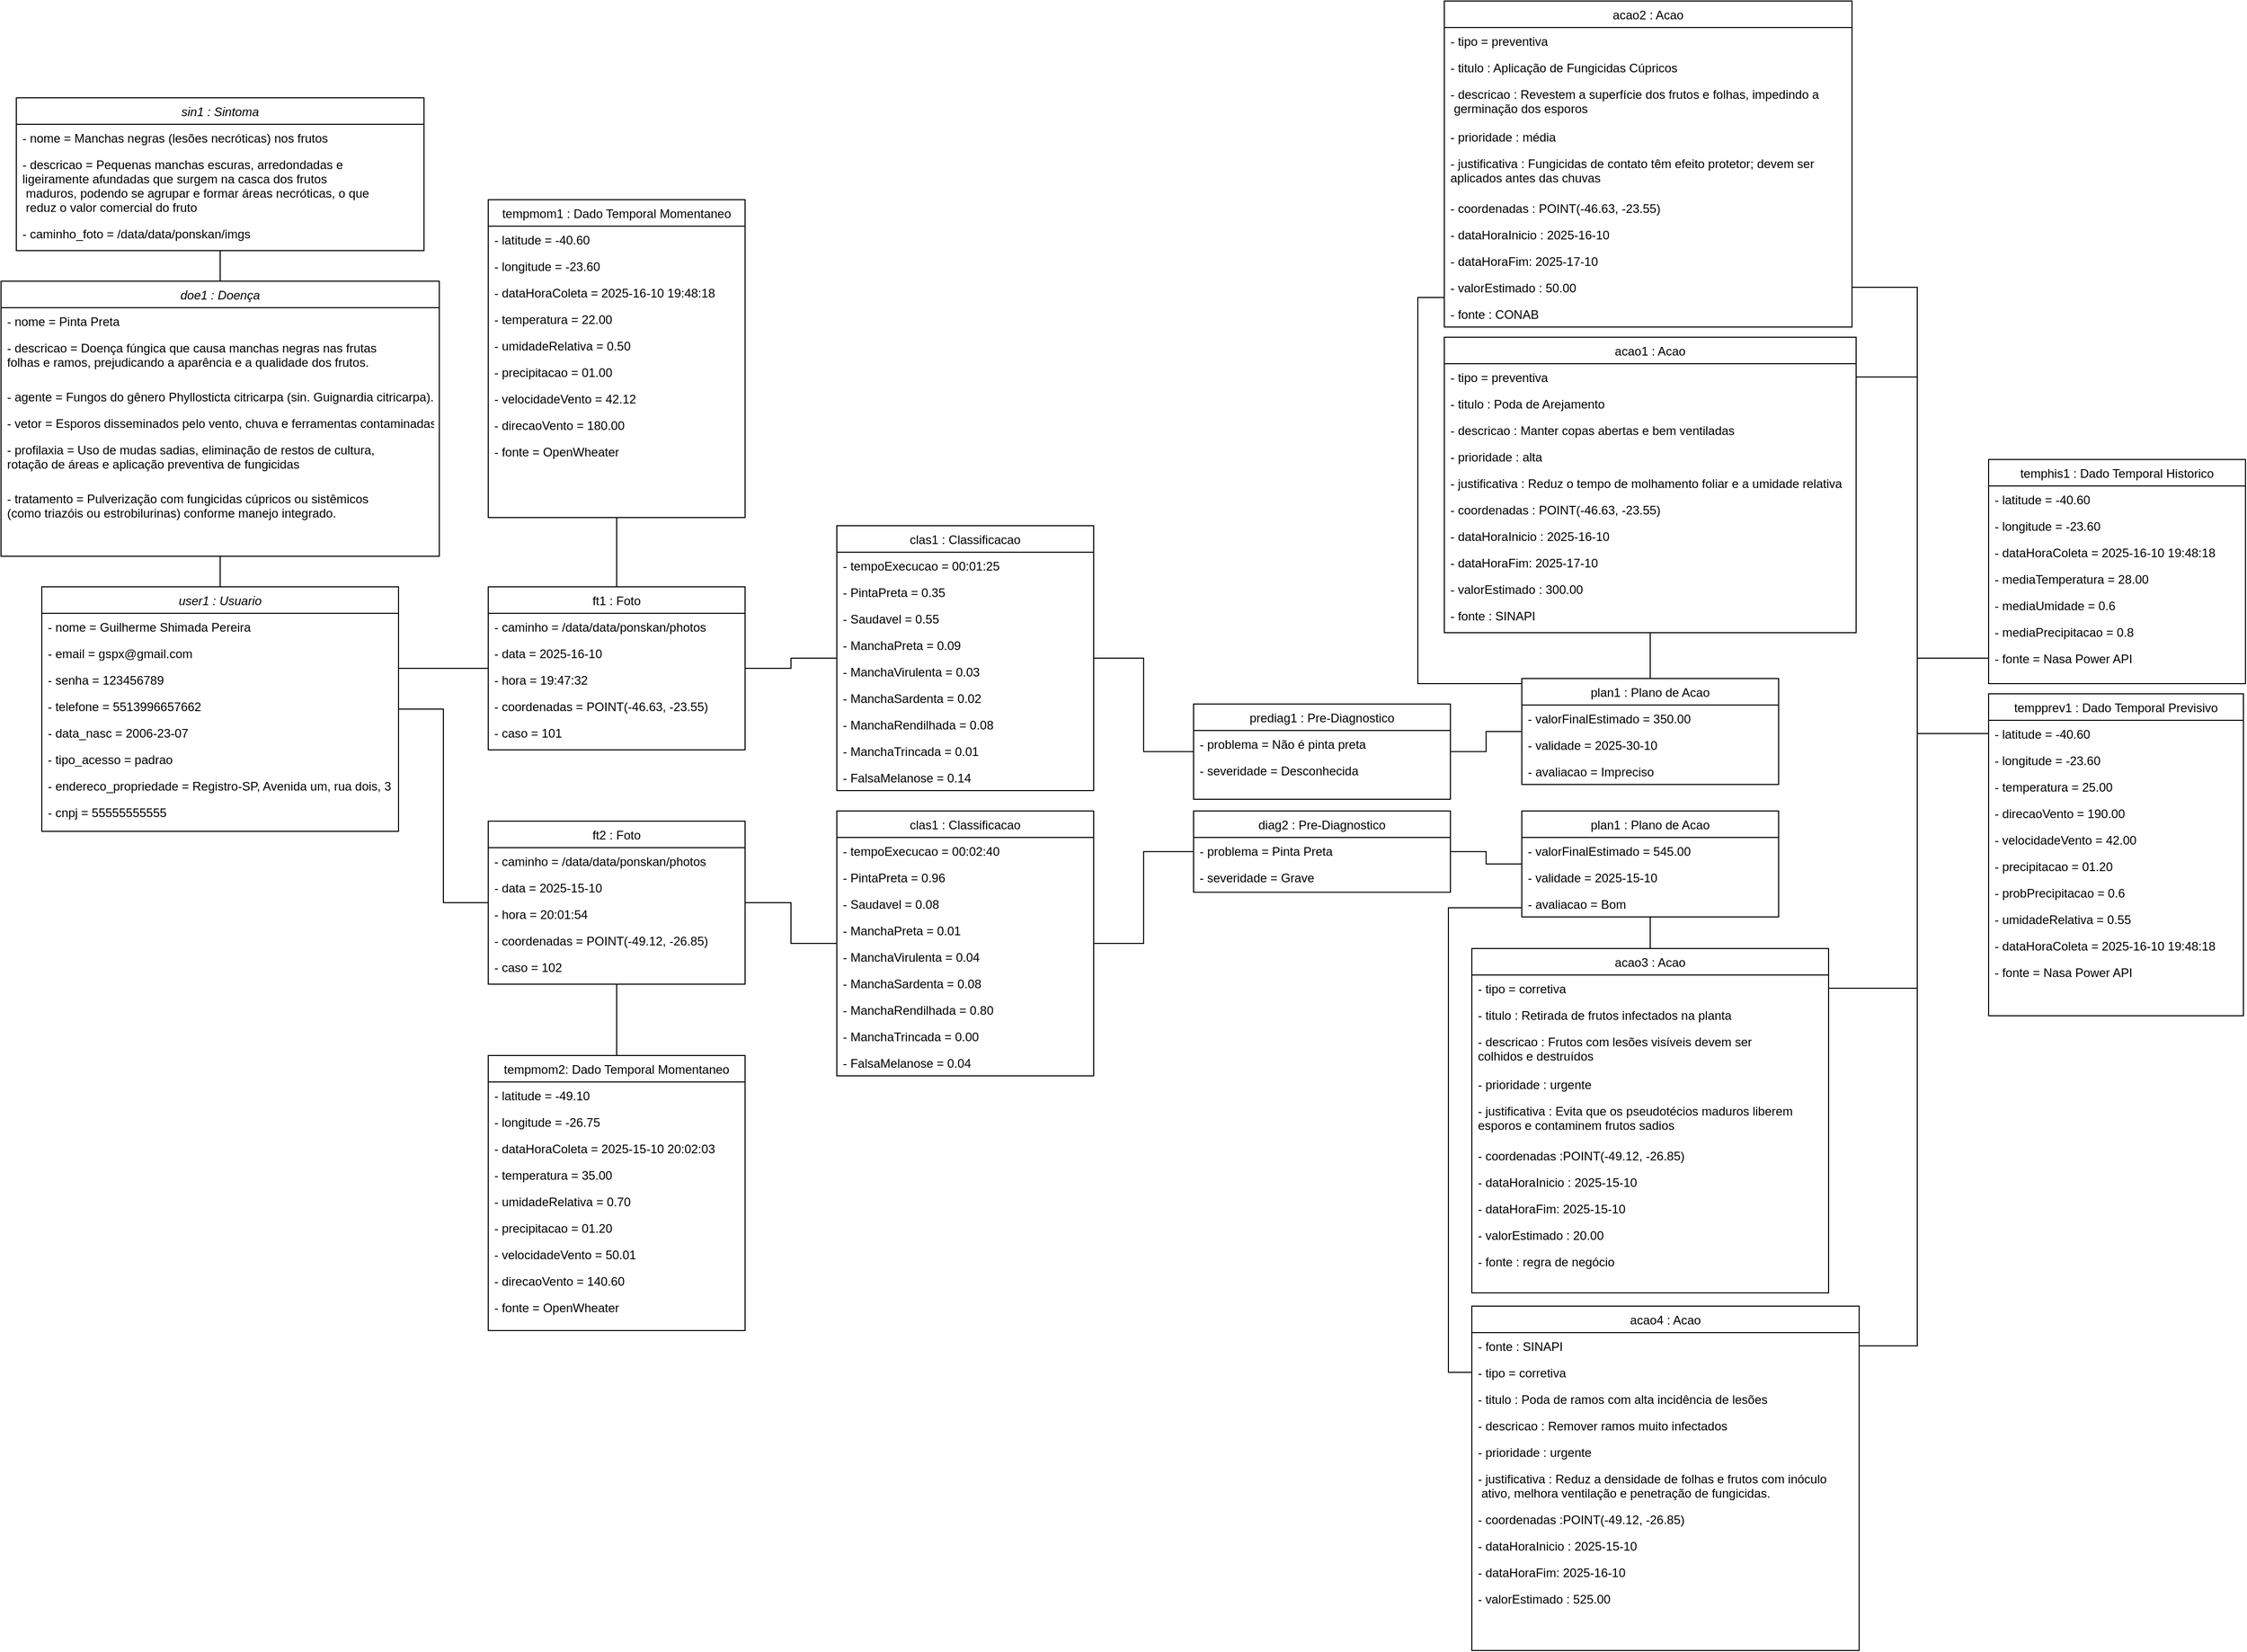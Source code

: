 <mxfile version="28.2.8">
  <diagram id="C5RBs43oDa-KdzZeNtuy" name="Page-1">
    <mxGraphModel dx="2977" dy="2775" grid="1" gridSize="10" guides="1" tooltips="1" connect="1" arrows="1" fold="1" page="1" pageScale="1" pageWidth="827" pageHeight="1169" math="0" shadow="0">
      <root>
        <mxCell id="WIyWlLk6GJQsqaUBKTNV-0" />
        <mxCell id="WIyWlLk6GJQsqaUBKTNV-1" parent="WIyWlLk6GJQsqaUBKTNV-0" />
        <mxCell id="57OLC-S-aYihDI3UGC5i-28" style="edgeStyle=orthogonalEdgeStyle;rounded=0;orthogonalLoop=1;jettySize=auto;html=1;endArrow=none;endFill=0;" parent="WIyWlLk6GJQsqaUBKTNV-1" source="zkfFHV4jXpPFQw0GAbJ--0" target="57OLC-S-aYihDI3UGC5i-22" edge="1">
          <mxGeometry relative="1" as="geometry" />
        </mxCell>
        <mxCell id="QdtZT5HFfQkPyaU6Wwgz-62" value="" style="edgeStyle=orthogonalEdgeStyle;rounded=0;orthogonalLoop=1;jettySize=auto;html=1;endArrow=none;endFill=0;exitX=0.5;exitY=0;exitDx=0;exitDy=0;" parent="WIyWlLk6GJQsqaUBKTNV-1" source="zkfFHV4jXpPFQw0GAbJ--0" target="QdtZT5HFfQkPyaU6Wwgz-53" edge="1">
          <mxGeometry relative="1" as="geometry" />
        </mxCell>
        <mxCell id="zkfFHV4jXpPFQw0GAbJ--0" value="user1 : Usuario" style="swimlane;fontStyle=2;align=center;verticalAlign=top;childLayout=stackLayout;horizontal=1;startSize=26;horizontalStack=0;resizeParent=1;resizeLast=0;collapsible=1;marginBottom=0;rounded=0;shadow=0;strokeWidth=1;" parent="WIyWlLk6GJQsqaUBKTNV-1" vertex="1">
          <mxGeometry x="40" y="125" width="350" height="240" as="geometry">
            <mxRectangle x="230" y="140" width="160" height="26" as="alternateBounds" />
          </mxGeometry>
        </mxCell>
        <mxCell id="zkfFHV4jXpPFQw0GAbJ--1" value="- nome = Guilherme Shimada Pereira" style="text;align=left;verticalAlign=top;spacingLeft=4;spacingRight=4;overflow=hidden;rotatable=0;points=[[0,0.5],[1,0.5]];portConstraint=eastwest;" parent="zkfFHV4jXpPFQw0GAbJ--0" vertex="1">
          <mxGeometry y="26" width="350" height="26" as="geometry" />
        </mxCell>
        <mxCell id="zkfFHV4jXpPFQw0GAbJ--2" value="- email = gspx@gmail.com" style="text;align=left;verticalAlign=top;spacingLeft=4;spacingRight=4;overflow=hidden;rotatable=0;points=[[0,0.5],[1,0.5]];portConstraint=eastwest;rounded=0;shadow=0;html=0;" parent="zkfFHV4jXpPFQw0GAbJ--0" vertex="1">
          <mxGeometry y="52" width="350" height="26" as="geometry" />
        </mxCell>
        <mxCell id="zkfFHV4jXpPFQw0GAbJ--3" value="- senha = 123456789" style="text;align=left;verticalAlign=top;spacingLeft=4;spacingRight=4;overflow=hidden;rotatable=0;points=[[0,0.5],[1,0.5]];portConstraint=eastwest;rounded=0;shadow=0;html=0;" parent="zkfFHV4jXpPFQw0GAbJ--0" vertex="1">
          <mxGeometry y="78" width="350" height="26" as="geometry" />
        </mxCell>
        <mxCell id="57OLC-S-aYihDI3UGC5i-0" value="- telefone = 5513996657662" style="text;align=left;verticalAlign=top;spacingLeft=4;spacingRight=4;overflow=hidden;rotatable=0;points=[[0,0.5],[1,0.5]];portConstraint=eastwest;rounded=0;shadow=0;html=0;" parent="zkfFHV4jXpPFQw0GAbJ--0" vertex="1">
          <mxGeometry y="104" width="350" height="26" as="geometry" />
        </mxCell>
        <mxCell id="57OLC-S-aYihDI3UGC5i-1" value="- data_nasc = 2006-23-07" style="text;align=left;verticalAlign=top;spacingLeft=4;spacingRight=4;overflow=hidden;rotatable=0;points=[[0,0.5],[1,0.5]];portConstraint=eastwest;rounded=0;shadow=0;html=0;" parent="zkfFHV4jXpPFQw0GAbJ--0" vertex="1">
          <mxGeometry y="130" width="350" height="26" as="geometry" />
        </mxCell>
        <mxCell id="57OLC-S-aYihDI3UGC5i-2" value="- tipo_acesso = padrao" style="text;align=left;verticalAlign=top;spacingLeft=4;spacingRight=4;overflow=hidden;rotatable=0;points=[[0,0.5],[1,0.5]];portConstraint=eastwest;rounded=0;shadow=0;html=0;" parent="zkfFHV4jXpPFQw0GAbJ--0" vertex="1">
          <mxGeometry y="156" width="350" height="26" as="geometry" />
        </mxCell>
        <mxCell id="57OLC-S-aYihDI3UGC5i-5" value="- endereco_propriedade = Registro-SP, Avenida um, rua dois, 3" style="text;align=left;verticalAlign=top;spacingLeft=4;spacingRight=4;overflow=hidden;rotatable=0;points=[[0,0.5],[1,0.5]];portConstraint=eastwest;rounded=0;shadow=0;html=0;" parent="zkfFHV4jXpPFQw0GAbJ--0" vertex="1">
          <mxGeometry y="182" width="350" height="26" as="geometry" />
        </mxCell>
        <mxCell id="57OLC-S-aYihDI3UGC5i-3" value="- cnpj = 55555555555" style="text;align=left;verticalAlign=top;spacingLeft=4;spacingRight=4;overflow=hidden;rotatable=0;points=[[0,0.5],[1,0.5]];portConstraint=eastwest;rounded=0;shadow=0;html=0;" parent="zkfFHV4jXpPFQw0GAbJ--0" vertex="1">
          <mxGeometry y="208" width="350" height="26" as="geometry" />
        </mxCell>
        <mxCell id="57OLC-S-aYihDI3UGC5i-18" value="" style="edgeStyle=orthogonalEdgeStyle;rounded=0;orthogonalLoop=1;jettySize=auto;html=1;endArrow=none;endFill=0;" parent="WIyWlLk6GJQsqaUBKTNV-1" source="zkfFHV4jXpPFQw0GAbJ--17" target="57OLC-S-aYihDI3UGC5i-12" edge="1">
          <mxGeometry relative="1" as="geometry" />
        </mxCell>
        <mxCell id="57OLC-S-aYihDI3UGC5i-63" value="" style="edgeStyle=orthogonalEdgeStyle;rounded=0;orthogonalLoop=1;jettySize=auto;html=1;endArrow=none;endFill=0;" parent="WIyWlLk6GJQsqaUBKTNV-1" source="zkfFHV4jXpPFQw0GAbJ--17" target="57OLC-S-aYihDI3UGC5i-57" edge="1">
          <mxGeometry relative="1" as="geometry" />
        </mxCell>
        <mxCell id="zkfFHV4jXpPFQw0GAbJ--17" value="ft1 : Foto" style="swimlane;fontStyle=0;align=center;verticalAlign=top;childLayout=stackLayout;horizontal=1;startSize=26;horizontalStack=0;resizeParent=1;resizeLast=0;collapsible=1;marginBottom=0;rounded=0;shadow=0;strokeWidth=1;" parent="WIyWlLk6GJQsqaUBKTNV-1" vertex="1">
          <mxGeometry x="478" y="125" width="252" height="160" as="geometry">
            <mxRectangle x="550" y="140" width="160" height="26" as="alternateBounds" />
          </mxGeometry>
        </mxCell>
        <mxCell id="zkfFHV4jXpPFQw0GAbJ--18" value="- caminho = /data/data/ponskan/photos" style="text;align=left;verticalAlign=top;spacingLeft=4;spacingRight=4;overflow=hidden;rotatable=0;points=[[0,0.5],[1,0.5]];portConstraint=eastwest;" parent="zkfFHV4jXpPFQw0GAbJ--17" vertex="1">
          <mxGeometry y="26" width="252" height="26" as="geometry" />
        </mxCell>
        <mxCell id="zkfFHV4jXpPFQw0GAbJ--19" value="- data = 2025-16-10" style="text;align=left;verticalAlign=top;spacingLeft=4;spacingRight=4;overflow=hidden;rotatable=0;points=[[0,0.5],[1,0.5]];portConstraint=eastwest;rounded=0;shadow=0;html=0;" parent="zkfFHV4jXpPFQw0GAbJ--17" vertex="1">
          <mxGeometry y="52" width="252" height="26" as="geometry" />
        </mxCell>
        <mxCell id="zkfFHV4jXpPFQw0GAbJ--20" value="- hora = 19:47:32" style="text;align=left;verticalAlign=top;spacingLeft=4;spacingRight=4;overflow=hidden;rotatable=0;points=[[0,0.5],[1,0.5]];portConstraint=eastwest;rounded=0;shadow=0;html=0;" parent="zkfFHV4jXpPFQw0GAbJ--17" vertex="1">
          <mxGeometry y="78" width="252" height="26" as="geometry" />
        </mxCell>
        <mxCell id="zkfFHV4jXpPFQw0GAbJ--21" value="- coordenadas = POINT(-46.63, -23.55)" style="text;align=left;verticalAlign=top;spacingLeft=4;spacingRight=4;overflow=hidden;rotatable=0;points=[[0,0.5],[1,0.5]];portConstraint=eastwest;rounded=0;shadow=0;html=0;" parent="zkfFHV4jXpPFQw0GAbJ--17" vertex="1">
          <mxGeometry y="104" width="252" height="26" as="geometry" />
        </mxCell>
        <mxCell id="zkfFHV4jXpPFQw0GAbJ--22" value="- caso = 101" style="text;align=left;verticalAlign=top;spacingLeft=4;spacingRight=4;overflow=hidden;rotatable=0;points=[[0,0.5],[1,0.5]];portConstraint=eastwest;rounded=0;shadow=0;html=0;" parent="zkfFHV4jXpPFQw0GAbJ--17" vertex="1">
          <mxGeometry y="130" width="252" height="26" as="geometry" />
        </mxCell>
        <mxCell id="zkfFHV4jXpPFQw0GAbJ--26" value="" style="endArrow=none;shadow=0;strokeWidth=1;rounded=0;curved=0;endFill=0;edgeStyle=elbowEdgeStyle;elbow=vertical;" parent="WIyWlLk6GJQsqaUBKTNV-1" source="zkfFHV4jXpPFQw0GAbJ--0" target="zkfFHV4jXpPFQw0GAbJ--17" edge="1">
          <mxGeometry x="0.5" y="41" relative="1" as="geometry">
            <mxPoint x="350" y="197" as="sourcePoint" />
            <mxPoint x="510" y="197" as="targetPoint" />
            <mxPoint x="-40" y="32" as="offset" />
          </mxGeometry>
        </mxCell>
        <mxCell id="57OLC-S-aYihDI3UGC5i-48" value="" style="edgeStyle=orthogonalEdgeStyle;rounded=0;orthogonalLoop=1;jettySize=auto;html=1;endArrow=none;endFill=0;" parent="WIyWlLk6GJQsqaUBKTNV-1" source="57OLC-S-aYihDI3UGC5i-12" target="57OLC-S-aYihDI3UGC5i-39" edge="1">
          <mxGeometry relative="1" as="geometry" />
        </mxCell>
        <mxCell id="57OLC-S-aYihDI3UGC5i-12" value="clas1 : Classificacao" style="swimlane;fontStyle=0;align=center;verticalAlign=top;childLayout=stackLayout;horizontal=1;startSize=26;horizontalStack=0;resizeParent=1;resizeLast=0;collapsible=1;marginBottom=0;rounded=0;shadow=0;strokeWidth=1;" parent="WIyWlLk6GJQsqaUBKTNV-1" vertex="1">
          <mxGeometry x="820" y="65" width="252" height="260" as="geometry">
            <mxRectangle x="550" y="140" width="160" height="26" as="alternateBounds" />
          </mxGeometry>
        </mxCell>
        <mxCell id="57OLC-S-aYihDI3UGC5i-13" value="- tempoExecucao = 00:01:25" style="text;align=left;verticalAlign=top;spacingLeft=4;spacingRight=4;overflow=hidden;rotatable=0;points=[[0,0.5],[1,0.5]];portConstraint=eastwest;" parent="57OLC-S-aYihDI3UGC5i-12" vertex="1">
          <mxGeometry y="26" width="252" height="26" as="geometry" />
        </mxCell>
        <mxCell id="57OLC-S-aYihDI3UGC5i-14" value="- PintaPreta = 0.35" style="text;align=left;verticalAlign=top;spacingLeft=4;spacingRight=4;overflow=hidden;rotatable=0;points=[[0,0.5],[1,0.5]];portConstraint=eastwest;rounded=0;shadow=0;html=0;" parent="57OLC-S-aYihDI3UGC5i-12" vertex="1">
          <mxGeometry y="52" width="252" height="26" as="geometry" />
        </mxCell>
        <mxCell id="57OLC-S-aYihDI3UGC5i-55" value="- Saudavel = 0.55" style="text;align=left;verticalAlign=top;spacingLeft=4;spacingRight=4;overflow=hidden;rotatable=0;points=[[0,0.5],[1,0.5]];portConstraint=eastwest;rounded=0;shadow=0;html=0;" parent="57OLC-S-aYihDI3UGC5i-12" vertex="1">
          <mxGeometry y="78" width="252" height="26" as="geometry" />
        </mxCell>
        <mxCell id="57OLC-S-aYihDI3UGC5i-15" value="- ManchaPreta = 0.09" style="text;align=left;verticalAlign=top;spacingLeft=4;spacingRight=4;overflow=hidden;rotatable=0;points=[[0,0.5],[1,0.5]];portConstraint=eastwest;rounded=0;shadow=0;html=0;" parent="57OLC-S-aYihDI3UGC5i-12" vertex="1">
          <mxGeometry y="104" width="252" height="26" as="geometry" />
        </mxCell>
        <mxCell id="57OLC-S-aYihDI3UGC5i-16" value="- ManchaVirulenta = 0.03" style="text;align=left;verticalAlign=top;spacingLeft=4;spacingRight=4;overflow=hidden;rotatable=0;points=[[0,0.5],[1,0.5]];portConstraint=eastwest;rounded=0;shadow=0;html=0;" parent="57OLC-S-aYihDI3UGC5i-12" vertex="1">
          <mxGeometry y="130" width="252" height="26" as="geometry" />
        </mxCell>
        <mxCell id="57OLC-S-aYihDI3UGC5i-17" value="- ManchaSardenta = 0.02" style="text;align=left;verticalAlign=top;spacingLeft=4;spacingRight=4;overflow=hidden;rotatable=0;points=[[0,0.5],[1,0.5]];portConstraint=eastwest;rounded=0;shadow=0;html=0;" parent="57OLC-S-aYihDI3UGC5i-12" vertex="1">
          <mxGeometry y="156" width="252" height="26" as="geometry" />
        </mxCell>
        <mxCell id="57OLC-S-aYihDI3UGC5i-19" value="- ManchaRendilhada = 0.08" style="text;align=left;verticalAlign=top;spacingLeft=4;spacingRight=4;overflow=hidden;rotatable=0;points=[[0,0.5],[1,0.5]];portConstraint=eastwest;rounded=0;shadow=0;html=0;" parent="57OLC-S-aYihDI3UGC5i-12" vertex="1">
          <mxGeometry y="182" width="252" height="26" as="geometry" />
        </mxCell>
        <mxCell id="57OLC-S-aYihDI3UGC5i-20" value="- ManchaTrincada = 0.01" style="text;align=left;verticalAlign=top;spacingLeft=4;spacingRight=4;overflow=hidden;rotatable=0;points=[[0,0.5],[1,0.5]];portConstraint=eastwest;rounded=0;shadow=0;html=0;" parent="57OLC-S-aYihDI3UGC5i-12" vertex="1">
          <mxGeometry y="208" width="252" height="26" as="geometry" />
        </mxCell>
        <mxCell id="57OLC-S-aYihDI3UGC5i-21" value="- FalsaMelanose = 0.14" style="text;align=left;verticalAlign=top;spacingLeft=4;spacingRight=4;overflow=hidden;rotatable=0;points=[[0,0.5],[1,0.5]];portConstraint=eastwest;rounded=0;shadow=0;html=0;" parent="57OLC-S-aYihDI3UGC5i-12" vertex="1">
          <mxGeometry y="234" width="252" height="26" as="geometry" />
        </mxCell>
        <mxCell id="57OLC-S-aYihDI3UGC5i-82" style="edgeStyle=orthogonalEdgeStyle;rounded=0;orthogonalLoop=1;jettySize=auto;html=1;endArrow=none;endFill=0;" parent="WIyWlLk6GJQsqaUBKTNV-1" source="57OLC-S-aYihDI3UGC5i-22" target="57OLC-S-aYihDI3UGC5i-70" edge="1">
          <mxGeometry relative="1" as="geometry" />
        </mxCell>
        <mxCell id="57OLC-S-aYihDI3UGC5i-22" value="ft2 : Foto" style="swimlane;fontStyle=0;align=center;verticalAlign=top;childLayout=stackLayout;horizontal=1;startSize=26;horizontalStack=0;resizeParent=1;resizeLast=0;collapsible=1;marginBottom=0;rounded=0;shadow=0;strokeWidth=1;" parent="WIyWlLk6GJQsqaUBKTNV-1" vertex="1">
          <mxGeometry x="478" y="355" width="252" height="160" as="geometry">
            <mxRectangle x="550" y="140" width="160" height="26" as="alternateBounds" />
          </mxGeometry>
        </mxCell>
        <mxCell id="57OLC-S-aYihDI3UGC5i-23" value="- caminho = /data/data/ponskan/photos" style="text;align=left;verticalAlign=top;spacingLeft=4;spacingRight=4;overflow=hidden;rotatable=0;points=[[0,0.5],[1,0.5]];portConstraint=eastwest;" parent="57OLC-S-aYihDI3UGC5i-22" vertex="1">
          <mxGeometry y="26" width="252" height="26" as="geometry" />
        </mxCell>
        <mxCell id="57OLC-S-aYihDI3UGC5i-24" value="- data = 2025-15-10" style="text;align=left;verticalAlign=top;spacingLeft=4;spacingRight=4;overflow=hidden;rotatable=0;points=[[0,0.5],[1,0.5]];portConstraint=eastwest;rounded=0;shadow=0;html=0;" parent="57OLC-S-aYihDI3UGC5i-22" vertex="1">
          <mxGeometry y="52" width="252" height="26" as="geometry" />
        </mxCell>
        <mxCell id="57OLC-S-aYihDI3UGC5i-25" value="- hora = 20:01:54" style="text;align=left;verticalAlign=top;spacingLeft=4;spacingRight=4;overflow=hidden;rotatable=0;points=[[0,0.5],[1,0.5]];portConstraint=eastwest;rounded=0;shadow=0;html=0;" parent="57OLC-S-aYihDI3UGC5i-22" vertex="1">
          <mxGeometry y="78" width="252" height="26" as="geometry" />
        </mxCell>
        <mxCell id="57OLC-S-aYihDI3UGC5i-26" value="- coordenadas = POINT(-49.12, -26.85)" style="text;align=left;verticalAlign=top;spacingLeft=4;spacingRight=4;overflow=hidden;rotatable=0;points=[[0,0.5],[1,0.5]];portConstraint=eastwest;rounded=0;shadow=0;html=0;" parent="57OLC-S-aYihDI3UGC5i-22" vertex="1">
          <mxGeometry y="104" width="252" height="26" as="geometry" />
        </mxCell>
        <mxCell id="57OLC-S-aYihDI3UGC5i-27" value="- caso = 102" style="text;align=left;verticalAlign=top;spacingLeft=4;spacingRight=4;overflow=hidden;rotatable=0;points=[[0,0.5],[1,0.5]];portConstraint=eastwest;rounded=0;shadow=0;html=0;" parent="57OLC-S-aYihDI3UGC5i-22" vertex="1">
          <mxGeometry y="130" width="252" height="26" as="geometry" />
        </mxCell>
        <mxCell id="57OLC-S-aYihDI3UGC5i-29" value="clas1 : Classificacao" style="swimlane;fontStyle=0;align=center;verticalAlign=top;childLayout=stackLayout;horizontal=1;startSize=26;horizontalStack=0;resizeParent=1;resizeLast=0;collapsible=1;marginBottom=0;rounded=0;shadow=0;strokeWidth=1;" parent="WIyWlLk6GJQsqaUBKTNV-1" vertex="1">
          <mxGeometry x="820" y="345" width="252" height="260" as="geometry">
            <mxRectangle x="550" y="140" width="160" height="26" as="alternateBounds" />
          </mxGeometry>
        </mxCell>
        <mxCell id="57OLC-S-aYihDI3UGC5i-30" value="- tempoExecucao = 00:02:40" style="text;align=left;verticalAlign=top;spacingLeft=4;spacingRight=4;overflow=hidden;rotatable=0;points=[[0,0.5],[1,0.5]];portConstraint=eastwest;" parent="57OLC-S-aYihDI3UGC5i-29" vertex="1">
          <mxGeometry y="26" width="252" height="26" as="geometry" />
        </mxCell>
        <mxCell id="57OLC-S-aYihDI3UGC5i-31" value="- PintaPreta = 0.96" style="text;align=left;verticalAlign=top;spacingLeft=4;spacingRight=4;overflow=hidden;rotatable=0;points=[[0,0.5],[1,0.5]];portConstraint=eastwest;rounded=0;shadow=0;html=0;" parent="57OLC-S-aYihDI3UGC5i-29" vertex="1">
          <mxGeometry y="52" width="252" height="26" as="geometry" />
        </mxCell>
        <mxCell id="57OLC-S-aYihDI3UGC5i-56" value="- Saudavel = 0.08" style="text;align=left;verticalAlign=top;spacingLeft=4;spacingRight=4;overflow=hidden;rotatable=0;points=[[0,0.5],[1,0.5]];portConstraint=eastwest;rounded=0;shadow=0;html=0;" parent="57OLC-S-aYihDI3UGC5i-29" vertex="1">
          <mxGeometry y="78" width="252" height="26" as="geometry" />
        </mxCell>
        <mxCell id="57OLC-S-aYihDI3UGC5i-32" value="- ManchaPreta = 0.01" style="text;align=left;verticalAlign=top;spacingLeft=4;spacingRight=4;overflow=hidden;rotatable=0;points=[[0,0.5],[1,0.5]];portConstraint=eastwest;rounded=0;shadow=0;html=0;" parent="57OLC-S-aYihDI3UGC5i-29" vertex="1">
          <mxGeometry y="104" width="252" height="26" as="geometry" />
        </mxCell>
        <mxCell id="57OLC-S-aYihDI3UGC5i-33" value="- ManchaVirulenta = 0.04" style="text;align=left;verticalAlign=top;spacingLeft=4;spacingRight=4;overflow=hidden;rotatable=0;points=[[0,0.5],[1,0.5]];portConstraint=eastwest;rounded=0;shadow=0;html=0;" parent="57OLC-S-aYihDI3UGC5i-29" vertex="1">
          <mxGeometry y="130" width="252" height="26" as="geometry" />
        </mxCell>
        <mxCell id="57OLC-S-aYihDI3UGC5i-34" value="- ManchaSardenta = 0.08" style="text;align=left;verticalAlign=top;spacingLeft=4;spacingRight=4;overflow=hidden;rotatable=0;points=[[0,0.5],[1,0.5]];portConstraint=eastwest;rounded=0;shadow=0;html=0;" parent="57OLC-S-aYihDI3UGC5i-29" vertex="1">
          <mxGeometry y="156" width="252" height="26" as="geometry" />
        </mxCell>
        <mxCell id="57OLC-S-aYihDI3UGC5i-35" value="- ManchaRendilhada = 0.80" style="text;align=left;verticalAlign=top;spacingLeft=4;spacingRight=4;overflow=hidden;rotatable=0;points=[[0,0.5],[1,0.5]];portConstraint=eastwest;rounded=0;shadow=0;html=0;" parent="57OLC-S-aYihDI3UGC5i-29" vertex="1">
          <mxGeometry y="182" width="252" height="26" as="geometry" />
        </mxCell>
        <mxCell id="57OLC-S-aYihDI3UGC5i-36" value="- ManchaTrincada = 0.00" style="text;align=left;verticalAlign=top;spacingLeft=4;spacingRight=4;overflow=hidden;rotatable=0;points=[[0,0.5],[1,0.5]];portConstraint=eastwest;rounded=0;shadow=0;html=0;" parent="57OLC-S-aYihDI3UGC5i-29" vertex="1">
          <mxGeometry y="208" width="252" height="26" as="geometry" />
        </mxCell>
        <mxCell id="57OLC-S-aYihDI3UGC5i-37" value="- FalsaMelanose = 0.04" style="text;align=left;verticalAlign=top;spacingLeft=4;spacingRight=4;overflow=hidden;rotatable=0;points=[[0,0.5],[1,0.5]];portConstraint=eastwest;rounded=0;shadow=0;html=0;" parent="57OLC-S-aYihDI3UGC5i-29" vertex="1">
          <mxGeometry y="234" width="252" height="26" as="geometry" />
        </mxCell>
        <mxCell id="57OLC-S-aYihDI3UGC5i-38" value="" style="edgeStyle=orthogonalEdgeStyle;rounded=0;orthogonalLoop=1;jettySize=auto;html=1;endArrow=none;endFill=0;" parent="WIyWlLk6GJQsqaUBKTNV-1" source="57OLC-S-aYihDI3UGC5i-22" target="57OLC-S-aYihDI3UGC5i-29" edge="1">
          <mxGeometry relative="1" as="geometry">
            <mxPoint x="790" y="205" as="sourcePoint" />
            <mxPoint x="880" y="205" as="targetPoint" />
          </mxGeometry>
        </mxCell>
        <mxCell id="57OLC-S-aYihDI3UGC5i-87" value="" style="edgeStyle=orthogonalEdgeStyle;rounded=0;orthogonalLoop=1;jettySize=auto;html=1;endArrow=none;endFill=0;" parent="WIyWlLk6GJQsqaUBKTNV-1" source="57OLC-S-aYihDI3UGC5i-39" target="57OLC-S-aYihDI3UGC5i-84" edge="1">
          <mxGeometry relative="1" as="geometry" />
        </mxCell>
        <mxCell id="57OLC-S-aYihDI3UGC5i-39" value="prediag1 : Pre-Diagnostico" style="swimlane;fontStyle=0;align=center;verticalAlign=top;childLayout=stackLayout;horizontal=1;startSize=26;horizontalStack=0;resizeParent=1;resizeLast=0;collapsible=1;marginBottom=0;rounded=0;shadow=0;strokeWidth=1;" parent="WIyWlLk6GJQsqaUBKTNV-1" vertex="1">
          <mxGeometry x="1170" y="240" width="252" height="93.5" as="geometry">
            <mxRectangle x="550" y="140" width="160" height="26" as="alternateBounds" />
          </mxGeometry>
        </mxCell>
        <mxCell id="57OLC-S-aYihDI3UGC5i-40" value="- problema = Não é pinta preta" style="text;align=left;verticalAlign=top;spacingLeft=4;spacingRight=4;overflow=hidden;rotatable=0;points=[[0,0.5],[1,0.5]];portConstraint=eastwest;" parent="57OLC-S-aYihDI3UGC5i-39" vertex="1">
          <mxGeometry y="26" width="252" height="26" as="geometry" />
        </mxCell>
        <mxCell id="57OLC-S-aYihDI3UGC5i-41" value="- severidade = Desconhecida" style="text;align=left;verticalAlign=top;spacingLeft=4;spacingRight=4;overflow=hidden;rotatable=0;points=[[0,0.5],[1,0.5]];portConstraint=eastwest;rounded=0;shadow=0;html=0;" parent="57OLC-S-aYihDI3UGC5i-39" vertex="1">
          <mxGeometry y="52" width="252" height="26" as="geometry" />
        </mxCell>
        <mxCell id="57OLC-S-aYihDI3UGC5i-52" style="edgeStyle=orthogonalEdgeStyle;rounded=0;orthogonalLoop=1;jettySize=auto;html=1;endArrow=none;endFill=0;" parent="WIyWlLk6GJQsqaUBKTNV-1" source="57OLC-S-aYihDI3UGC5i-49" target="57OLC-S-aYihDI3UGC5i-29" edge="1">
          <mxGeometry relative="1" as="geometry" />
        </mxCell>
        <mxCell id="57OLC-S-aYihDI3UGC5i-49" value="diag2 : Pre-Diagnostico" style="swimlane;fontStyle=0;align=center;verticalAlign=top;childLayout=stackLayout;horizontal=1;startSize=26;horizontalStack=0;resizeParent=1;resizeLast=0;collapsible=1;marginBottom=0;rounded=0;shadow=0;strokeWidth=1;" parent="WIyWlLk6GJQsqaUBKTNV-1" vertex="1">
          <mxGeometry x="1170" y="345" width="252" height="79.75" as="geometry">
            <mxRectangle x="550" y="140" width="160" height="26" as="alternateBounds" />
          </mxGeometry>
        </mxCell>
        <mxCell id="57OLC-S-aYihDI3UGC5i-50" value="- problema = Pinta Preta" style="text;align=left;verticalAlign=top;spacingLeft=4;spacingRight=4;overflow=hidden;rotatable=0;points=[[0,0.5],[1,0.5]];portConstraint=eastwest;" parent="57OLC-S-aYihDI3UGC5i-49" vertex="1">
          <mxGeometry y="26" width="252" height="26" as="geometry" />
        </mxCell>
        <mxCell id="57OLC-S-aYihDI3UGC5i-51" value="- severidade = Grave" style="text;align=left;verticalAlign=top;spacingLeft=4;spacingRight=4;overflow=hidden;rotatable=0;points=[[0,0.5],[1,0.5]];portConstraint=eastwest;rounded=0;shadow=0;html=0;" parent="57OLC-S-aYihDI3UGC5i-49" vertex="1">
          <mxGeometry y="52" width="252" height="26" as="geometry" />
        </mxCell>
        <mxCell id="57OLC-S-aYihDI3UGC5i-57" value="tempmom1 : Dado Temporal Momentaneo" style="swimlane;fontStyle=0;align=center;verticalAlign=top;childLayout=stackLayout;horizontal=1;startSize=26;horizontalStack=0;resizeParent=1;resizeLast=0;collapsible=1;marginBottom=0;rounded=0;shadow=0;strokeWidth=1;" parent="WIyWlLk6GJQsqaUBKTNV-1" vertex="1">
          <mxGeometry x="478" y="-255" width="252" height="312" as="geometry">
            <mxRectangle x="550" y="140" width="160" height="26" as="alternateBounds" />
          </mxGeometry>
        </mxCell>
        <mxCell id="57OLC-S-aYihDI3UGC5i-58" value="- latitude = -40.60" style="text;align=left;verticalAlign=top;spacingLeft=4;spacingRight=4;overflow=hidden;rotatable=0;points=[[0,0.5],[1,0.5]];portConstraint=eastwest;" parent="57OLC-S-aYihDI3UGC5i-57" vertex="1">
          <mxGeometry y="26" width="252" height="26" as="geometry" />
        </mxCell>
        <mxCell id="57OLC-S-aYihDI3UGC5i-59" value="- longitude = -23.60" style="text;align=left;verticalAlign=top;spacingLeft=4;spacingRight=4;overflow=hidden;rotatable=0;points=[[0,0.5],[1,0.5]];portConstraint=eastwest;rounded=0;shadow=0;html=0;" parent="57OLC-S-aYihDI3UGC5i-57" vertex="1">
          <mxGeometry y="52" width="252" height="26" as="geometry" />
        </mxCell>
        <mxCell id="57OLC-S-aYihDI3UGC5i-60" value="- dataHoraColeta = 2025-16-10 19:48:18" style="text;align=left;verticalAlign=top;spacingLeft=4;spacingRight=4;overflow=hidden;rotatable=0;points=[[0,0.5],[1,0.5]];portConstraint=eastwest;rounded=0;shadow=0;html=0;" parent="57OLC-S-aYihDI3UGC5i-57" vertex="1">
          <mxGeometry y="78" width="252" height="26" as="geometry" />
        </mxCell>
        <mxCell id="57OLC-S-aYihDI3UGC5i-62" value="- temperatura = 22.00" style="text;align=left;verticalAlign=top;spacingLeft=4;spacingRight=4;overflow=hidden;rotatable=0;points=[[0,0.5],[1,0.5]];portConstraint=eastwest;rounded=0;shadow=0;html=0;" parent="57OLC-S-aYihDI3UGC5i-57" vertex="1">
          <mxGeometry y="104" width="252" height="26" as="geometry" />
        </mxCell>
        <mxCell id="57OLC-S-aYihDI3UGC5i-64" value="- umidadeRelativa = 0.50" style="text;align=left;verticalAlign=top;spacingLeft=4;spacingRight=4;overflow=hidden;rotatable=0;points=[[0,0.5],[1,0.5]];portConstraint=eastwest;rounded=0;shadow=0;html=0;" parent="57OLC-S-aYihDI3UGC5i-57" vertex="1">
          <mxGeometry y="130" width="252" height="26" as="geometry" />
        </mxCell>
        <mxCell id="57OLC-S-aYihDI3UGC5i-65" value="- precipitacao = 01.00" style="text;align=left;verticalAlign=top;spacingLeft=4;spacingRight=4;overflow=hidden;rotatable=0;points=[[0,0.5],[1,0.5]];portConstraint=eastwest;rounded=0;shadow=0;html=0;" parent="57OLC-S-aYihDI3UGC5i-57" vertex="1">
          <mxGeometry y="156" width="252" height="26" as="geometry" />
        </mxCell>
        <mxCell id="57OLC-S-aYihDI3UGC5i-66" value="- velocidadeVento = 42.12" style="text;align=left;verticalAlign=top;spacingLeft=4;spacingRight=4;overflow=hidden;rotatable=0;points=[[0,0.5],[1,0.5]];portConstraint=eastwest;rounded=0;shadow=0;html=0;" parent="57OLC-S-aYihDI3UGC5i-57" vertex="1">
          <mxGeometry y="182" width="252" height="26" as="geometry" />
        </mxCell>
        <mxCell id="57OLC-S-aYihDI3UGC5i-67" value="- direcaoVento = 180.00" style="text;align=left;verticalAlign=top;spacingLeft=4;spacingRight=4;overflow=hidden;rotatable=0;points=[[0,0.5],[1,0.5]];portConstraint=eastwest;rounded=0;shadow=0;html=0;" parent="57OLC-S-aYihDI3UGC5i-57" vertex="1">
          <mxGeometry y="208" width="252" height="26" as="geometry" />
        </mxCell>
        <mxCell id="57OLC-S-aYihDI3UGC5i-69" value="- fonte = OpenWheater" style="text;align=left;verticalAlign=top;spacingLeft=4;spacingRight=4;overflow=hidden;rotatable=0;points=[[0,0.5],[1,0.5]];portConstraint=eastwest;rounded=0;shadow=0;html=0;" parent="57OLC-S-aYihDI3UGC5i-57" vertex="1">
          <mxGeometry y="234" width="252" height="26" as="geometry" />
        </mxCell>
        <mxCell id="57OLC-S-aYihDI3UGC5i-70" value="tempmom2: Dado Temporal Momentaneo" style="swimlane;fontStyle=0;align=center;verticalAlign=top;childLayout=stackLayout;horizontal=1;startSize=26;horizontalStack=0;resizeParent=1;resizeLast=0;collapsible=1;marginBottom=0;rounded=0;shadow=0;strokeWidth=1;" parent="WIyWlLk6GJQsqaUBKTNV-1" vertex="1">
          <mxGeometry x="478" y="585" width="252" height="270" as="geometry">
            <mxRectangle x="550" y="140" width="160" height="26" as="alternateBounds" />
          </mxGeometry>
        </mxCell>
        <mxCell id="57OLC-S-aYihDI3UGC5i-71" value="- latitude = -49.10" style="text;align=left;verticalAlign=top;spacingLeft=4;spacingRight=4;overflow=hidden;rotatable=0;points=[[0,0.5],[1,0.5]];portConstraint=eastwest;" parent="57OLC-S-aYihDI3UGC5i-70" vertex="1">
          <mxGeometry y="26" width="252" height="26" as="geometry" />
        </mxCell>
        <mxCell id="57OLC-S-aYihDI3UGC5i-72" value="- longitude = -26.75" style="text;align=left;verticalAlign=top;spacingLeft=4;spacingRight=4;overflow=hidden;rotatable=0;points=[[0,0.5],[1,0.5]];portConstraint=eastwest;rounded=0;shadow=0;html=0;" parent="57OLC-S-aYihDI3UGC5i-70" vertex="1">
          <mxGeometry y="52" width="252" height="26" as="geometry" />
        </mxCell>
        <mxCell id="57OLC-S-aYihDI3UGC5i-73" value="- dataHoraColeta = 2025-15-10 20:02:03" style="text;align=left;verticalAlign=top;spacingLeft=4;spacingRight=4;overflow=hidden;rotatable=0;points=[[0,0.5],[1,0.5]];portConstraint=eastwest;rounded=0;shadow=0;html=0;" parent="57OLC-S-aYihDI3UGC5i-70" vertex="1">
          <mxGeometry y="78" width="252" height="26" as="geometry" />
        </mxCell>
        <mxCell id="57OLC-S-aYihDI3UGC5i-75" value="- temperatura = 35.00" style="text;align=left;verticalAlign=top;spacingLeft=4;spacingRight=4;overflow=hidden;rotatable=0;points=[[0,0.5],[1,0.5]];portConstraint=eastwest;rounded=0;shadow=0;html=0;" parent="57OLC-S-aYihDI3UGC5i-70" vertex="1">
          <mxGeometry y="104" width="252" height="26" as="geometry" />
        </mxCell>
        <mxCell id="57OLC-S-aYihDI3UGC5i-76" value="- umidadeRelativa = 0.70" style="text;align=left;verticalAlign=top;spacingLeft=4;spacingRight=4;overflow=hidden;rotatable=0;points=[[0,0.5],[1,0.5]];portConstraint=eastwest;rounded=0;shadow=0;html=0;" parent="57OLC-S-aYihDI3UGC5i-70" vertex="1">
          <mxGeometry y="130" width="252" height="26" as="geometry" />
        </mxCell>
        <mxCell id="57OLC-S-aYihDI3UGC5i-77" value="- precipitacao = 01.20" style="text;align=left;verticalAlign=top;spacingLeft=4;spacingRight=4;overflow=hidden;rotatable=0;points=[[0,0.5],[1,0.5]];portConstraint=eastwest;rounded=0;shadow=0;html=0;" parent="57OLC-S-aYihDI3UGC5i-70" vertex="1">
          <mxGeometry y="156" width="252" height="26" as="geometry" />
        </mxCell>
        <mxCell id="57OLC-S-aYihDI3UGC5i-78" value="- velocidadeVento = 50.01" style="text;align=left;verticalAlign=top;spacingLeft=4;spacingRight=4;overflow=hidden;rotatable=0;points=[[0,0.5],[1,0.5]];portConstraint=eastwest;rounded=0;shadow=0;html=0;" parent="57OLC-S-aYihDI3UGC5i-70" vertex="1">
          <mxGeometry y="182" width="252" height="26" as="geometry" />
        </mxCell>
        <mxCell id="57OLC-S-aYihDI3UGC5i-80" value="- direcaoVento = 140.60" style="text;align=left;verticalAlign=top;spacingLeft=4;spacingRight=4;overflow=hidden;rotatable=0;points=[[0,0.5],[1,0.5]];portConstraint=eastwest;rounded=0;shadow=0;html=0;" parent="57OLC-S-aYihDI3UGC5i-70" vertex="1">
          <mxGeometry y="208" width="252" height="26" as="geometry" />
        </mxCell>
        <mxCell id="57OLC-S-aYihDI3UGC5i-81" value="- fonte = OpenWheater" style="text;align=left;verticalAlign=top;spacingLeft=4;spacingRight=4;overflow=hidden;rotatable=0;points=[[0,0.5],[1,0.5]];portConstraint=eastwest;rounded=0;shadow=0;html=0;" parent="57OLC-S-aYihDI3UGC5i-70" vertex="1">
          <mxGeometry y="234" width="252" height="26" as="geometry" />
        </mxCell>
        <mxCell id="57OLC-S-aYihDI3UGC5i-93" value="" style="edgeStyle=orthogonalEdgeStyle;rounded=0;orthogonalLoop=1;jettySize=auto;html=1;endArrow=none;endFill=0;entryX=0.5;entryY=1;entryDx=0;entryDy=0;" parent="WIyWlLk6GJQsqaUBKTNV-1" source="57OLC-S-aYihDI3UGC5i-84" target="57OLC-S-aYihDI3UGC5i-89" edge="1">
          <mxGeometry relative="1" as="geometry">
            <mxPoint x="1710" y="180" as="targetPoint" />
          </mxGeometry>
        </mxCell>
        <mxCell id="57OLC-S-aYihDI3UGC5i-129" style="edgeStyle=orthogonalEdgeStyle;rounded=0;orthogonalLoop=1;jettySize=auto;html=1;endArrow=none;endFill=0;entryX=0;entryY=0.5;entryDx=0;entryDy=0;" parent="WIyWlLk6GJQsqaUBKTNV-1" source="57OLC-S-aYihDI3UGC5i-84" target="57OLC-S-aYihDI3UGC5i-127" edge="1">
          <mxGeometry relative="1" as="geometry">
            <Array as="points">
              <mxPoint x="1390" y="220" />
              <mxPoint x="1390" y="-159" />
              <mxPoint x="1416" y="-159" />
            </Array>
          </mxGeometry>
        </mxCell>
        <mxCell id="57OLC-S-aYihDI3UGC5i-84" value="plan1 : Plano de Acao" style="swimlane;fontStyle=0;align=center;verticalAlign=top;childLayout=stackLayout;horizontal=1;startSize=26;horizontalStack=0;resizeParent=1;resizeLast=0;collapsible=1;marginBottom=0;rounded=0;shadow=0;strokeWidth=1;" parent="WIyWlLk6GJQsqaUBKTNV-1" vertex="1">
          <mxGeometry x="1492" y="215" width="252" height="104" as="geometry">
            <mxRectangle x="550" y="140" width="160" height="26" as="alternateBounds" />
          </mxGeometry>
        </mxCell>
        <mxCell id="57OLC-S-aYihDI3UGC5i-85" value="- valorFinalEstimado = 350.00 " style="text;align=left;verticalAlign=top;spacingLeft=4;spacingRight=4;overflow=hidden;rotatable=0;points=[[0,0.5],[1,0.5]];portConstraint=eastwest;" parent="57OLC-S-aYihDI3UGC5i-84" vertex="1">
          <mxGeometry y="26" width="252" height="26" as="geometry" />
        </mxCell>
        <mxCell id="57OLC-S-aYihDI3UGC5i-86" value="- validade = 2025-30-10" style="text;align=left;verticalAlign=top;spacingLeft=4;spacingRight=4;overflow=hidden;rotatable=0;points=[[0,0.5],[1,0.5]];portConstraint=eastwest;rounded=0;shadow=0;html=0;" parent="57OLC-S-aYihDI3UGC5i-84" vertex="1">
          <mxGeometry y="52" width="252" height="26" as="geometry" />
        </mxCell>
        <mxCell id="57OLC-S-aYihDI3UGC5i-88" value="- avaliacao = Impreciso" style="text;align=left;verticalAlign=top;spacingLeft=4;spacingRight=4;overflow=hidden;rotatable=0;points=[[0,0.5],[1,0.5]];portConstraint=eastwest;rounded=0;shadow=0;html=0;" parent="57OLC-S-aYihDI3UGC5i-84" vertex="1">
          <mxGeometry y="78" width="252" height="26" as="geometry" />
        </mxCell>
        <mxCell id="57OLC-S-aYihDI3UGC5i-89" value="acao1 : Acao" style="swimlane;fontStyle=0;align=center;verticalAlign=top;childLayout=stackLayout;horizontal=1;startSize=26;horizontalStack=0;resizeParent=1;resizeLast=0;collapsible=1;marginBottom=0;rounded=0;shadow=0;strokeWidth=1;" parent="WIyWlLk6GJQsqaUBKTNV-1" vertex="1">
          <mxGeometry x="1416" y="-120" width="404" height="290" as="geometry">
            <mxRectangle x="550" y="140" width="160" height="26" as="alternateBounds" />
          </mxGeometry>
        </mxCell>
        <mxCell id="57OLC-S-aYihDI3UGC5i-106" value="- tipo = preventiva" style="text;align=left;verticalAlign=top;spacingLeft=4;spacingRight=4;overflow=hidden;rotatable=0;points=[[0,0.5],[1,0.5]];portConstraint=eastwest;" parent="57OLC-S-aYihDI3UGC5i-89" vertex="1">
          <mxGeometry y="26" width="404" height="26" as="geometry" />
        </mxCell>
        <mxCell id="57OLC-S-aYihDI3UGC5i-107" value="- titulo : Poda de Arejamento" style="text;align=left;verticalAlign=top;spacingLeft=4;spacingRight=4;overflow=hidden;rotatable=0;points=[[0,0.5],[1,0.5]];portConstraint=eastwest;" parent="57OLC-S-aYihDI3UGC5i-89" vertex="1">
          <mxGeometry y="52" width="404" height="26" as="geometry" />
        </mxCell>
        <mxCell id="57OLC-S-aYihDI3UGC5i-108" value="- descricao : Manter copas abertas e bem ventiladas" style="text;align=left;verticalAlign=top;spacingLeft=4;spacingRight=4;overflow=hidden;rotatable=0;points=[[0,0.5],[1,0.5]];portConstraint=eastwest;" parent="57OLC-S-aYihDI3UGC5i-89" vertex="1">
          <mxGeometry y="78" width="404" height="26" as="geometry" />
        </mxCell>
        <mxCell id="57OLC-S-aYihDI3UGC5i-109" value="- prioridade : alta" style="text;align=left;verticalAlign=top;spacingLeft=4;spacingRight=4;overflow=hidden;rotatable=0;points=[[0,0.5],[1,0.5]];portConstraint=eastwest;" parent="57OLC-S-aYihDI3UGC5i-89" vertex="1">
          <mxGeometry y="104" width="404" height="26" as="geometry" />
        </mxCell>
        <mxCell id="57OLC-S-aYihDI3UGC5i-110" value="- justificativa : Reduz o tempo de molhamento foliar e a umidade relativa" style="text;align=left;verticalAlign=top;spacingLeft=4;spacingRight=4;overflow=hidden;rotatable=0;points=[[0,0.5],[1,0.5]];portConstraint=eastwest;" parent="57OLC-S-aYihDI3UGC5i-89" vertex="1">
          <mxGeometry y="130" width="404" height="26" as="geometry" />
        </mxCell>
        <mxCell id="57OLC-S-aYihDI3UGC5i-117" value="- coordenadas : POINT(-46.63, -23.55)" style="text;align=left;verticalAlign=top;spacingLeft=4;spacingRight=4;overflow=hidden;rotatable=0;points=[[0,0.5],[1,0.5]];portConstraint=eastwest;" parent="57OLC-S-aYihDI3UGC5i-89" vertex="1">
          <mxGeometry y="156" width="404" height="26" as="geometry" />
        </mxCell>
        <mxCell id="57OLC-S-aYihDI3UGC5i-113" value="- dataHoraInicio : 2025-16-10" style="text;align=left;verticalAlign=top;spacingLeft=4;spacingRight=4;overflow=hidden;rotatable=0;points=[[0,0.5],[1,0.5]];portConstraint=eastwest;" parent="57OLC-S-aYihDI3UGC5i-89" vertex="1">
          <mxGeometry y="182" width="404" height="26" as="geometry" />
        </mxCell>
        <mxCell id="57OLC-S-aYihDI3UGC5i-115" value="- dataHoraFim: 2025-17-10" style="text;align=left;verticalAlign=top;spacingLeft=4;spacingRight=4;overflow=hidden;rotatable=0;points=[[0,0.5],[1,0.5]];portConstraint=eastwest;" parent="57OLC-S-aYihDI3UGC5i-89" vertex="1">
          <mxGeometry y="208" width="404" height="26" as="geometry" />
        </mxCell>
        <mxCell id="57OLC-S-aYihDI3UGC5i-112" value="- valorEstimado : 300.00" style="text;align=left;verticalAlign=top;spacingLeft=4;spacingRight=4;overflow=hidden;rotatable=0;points=[[0,0.5],[1,0.5]];portConstraint=eastwest;" parent="57OLC-S-aYihDI3UGC5i-89" vertex="1">
          <mxGeometry y="234" width="404" height="26" as="geometry" />
        </mxCell>
        <mxCell id="57OLC-S-aYihDI3UGC5i-111" value="- fonte : SINAPI" style="text;align=left;verticalAlign=top;spacingLeft=4;spacingRight=4;overflow=hidden;rotatable=0;points=[[0,0.5],[1,0.5]];portConstraint=eastwest;" parent="57OLC-S-aYihDI3UGC5i-89" vertex="1">
          <mxGeometry y="260" width="404" height="26" as="geometry" />
        </mxCell>
        <mxCell id="57OLC-S-aYihDI3UGC5i-118" value="acao2 : Acao" style="swimlane;fontStyle=0;align=center;verticalAlign=top;childLayout=stackLayout;horizontal=1;startSize=26;horizontalStack=0;resizeParent=1;resizeLast=0;collapsible=1;marginBottom=0;rounded=0;shadow=0;strokeWidth=1;" parent="WIyWlLk6GJQsqaUBKTNV-1" vertex="1">
          <mxGeometry x="1416" y="-450" width="400" height="320" as="geometry">
            <mxRectangle x="550" y="140" width="160" height="26" as="alternateBounds" />
          </mxGeometry>
        </mxCell>
        <mxCell id="57OLC-S-aYihDI3UGC5i-119" value="- tipo = preventiva" style="text;align=left;verticalAlign=top;spacingLeft=4;spacingRight=4;overflow=hidden;rotatable=0;points=[[0,0.5],[1,0.5]];portConstraint=eastwest;" parent="57OLC-S-aYihDI3UGC5i-118" vertex="1">
          <mxGeometry y="26" width="400" height="26" as="geometry" />
        </mxCell>
        <mxCell id="57OLC-S-aYihDI3UGC5i-120" value="- titulo : Aplicação de Fungicidas Cúpricos " style="text;align=left;verticalAlign=top;spacingLeft=4;spacingRight=4;overflow=hidden;rotatable=0;points=[[0,0.5],[1,0.5]];portConstraint=eastwest;" parent="57OLC-S-aYihDI3UGC5i-118" vertex="1">
          <mxGeometry y="52" width="400" height="26" as="geometry" />
        </mxCell>
        <mxCell id="57OLC-S-aYihDI3UGC5i-121" value="- descricao : Revestem a superfície dos frutos e folhas, impedindo a&#xa; germinação dos esporos" style="text;align=left;verticalAlign=top;spacingLeft=4;spacingRight=4;overflow=hidden;rotatable=0;points=[[0,0.5],[1,0.5]];portConstraint=eastwest;" parent="57OLC-S-aYihDI3UGC5i-118" vertex="1">
          <mxGeometry y="78" width="400" height="42" as="geometry" />
        </mxCell>
        <mxCell id="57OLC-S-aYihDI3UGC5i-122" value="- prioridade : média" style="text;align=left;verticalAlign=top;spacingLeft=4;spacingRight=4;overflow=hidden;rotatable=0;points=[[0,0.5],[1,0.5]];portConstraint=eastwest;" parent="57OLC-S-aYihDI3UGC5i-118" vertex="1">
          <mxGeometry y="120" width="400" height="26" as="geometry" />
        </mxCell>
        <mxCell id="57OLC-S-aYihDI3UGC5i-123" value="- justificativa : Fungicidas de contato têm efeito protetor; devem ser &#xa;aplicados antes das chuvas" style="text;align=left;verticalAlign=top;spacingLeft=4;spacingRight=4;overflow=hidden;rotatable=0;points=[[0,0.5],[1,0.5]];portConstraint=eastwest;" parent="57OLC-S-aYihDI3UGC5i-118" vertex="1">
          <mxGeometry y="146" width="400" height="44" as="geometry" />
        </mxCell>
        <mxCell id="57OLC-S-aYihDI3UGC5i-124" value="- coordenadas : POINT(-46.63, -23.55)" style="text;align=left;verticalAlign=top;spacingLeft=4;spacingRight=4;overflow=hidden;rotatable=0;points=[[0,0.5],[1,0.5]];portConstraint=eastwest;" parent="57OLC-S-aYihDI3UGC5i-118" vertex="1">
          <mxGeometry y="190" width="400" height="26" as="geometry" />
        </mxCell>
        <mxCell id="57OLC-S-aYihDI3UGC5i-125" value="- dataHoraInicio : 2025-16-10" style="text;align=left;verticalAlign=top;spacingLeft=4;spacingRight=4;overflow=hidden;rotatable=0;points=[[0,0.5],[1,0.5]];portConstraint=eastwest;" parent="57OLC-S-aYihDI3UGC5i-118" vertex="1">
          <mxGeometry y="216" width="400" height="26" as="geometry" />
        </mxCell>
        <mxCell id="57OLC-S-aYihDI3UGC5i-126" value="- dataHoraFim: 2025-17-10" style="text;align=left;verticalAlign=top;spacingLeft=4;spacingRight=4;overflow=hidden;rotatable=0;points=[[0,0.5],[1,0.5]];portConstraint=eastwest;" parent="57OLC-S-aYihDI3UGC5i-118" vertex="1">
          <mxGeometry y="242" width="400" height="26" as="geometry" />
        </mxCell>
        <mxCell id="57OLC-S-aYihDI3UGC5i-127" value="- valorEstimado : 50.00" style="text;align=left;verticalAlign=top;spacingLeft=4;spacingRight=4;overflow=hidden;rotatable=0;points=[[0,0.5],[1,0.5]];portConstraint=eastwest;" parent="57OLC-S-aYihDI3UGC5i-118" vertex="1">
          <mxGeometry y="268" width="400" height="26" as="geometry" />
        </mxCell>
        <mxCell id="57OLC-S-aYihDI3UGC5i-128" value="- fonte : CONAB" style="text;align=left;verticalAlign=top;spacingLeft=4;spacingRight=4;overflow=hidden;rotatable=0;points=[[0,0.5],[1,0.5]];portConstraint=eastwest;" parent="57OLC-S-aYihDI3UGC5i-118" vertex="1">
          <mxGeometry y="294" width="400" height="26" as="geometry" />
        </mxCell>
        <mxCell id="57OLC-S-aYihDI3UGC5i-136" style="edgeStyle=orthogonalEdgeStyle;rounded=0;orthogonalLoop=1;jettySize=auto;html=1;endArrow=none;endFill=0;" parent="WIyWlLk6GJQsqaUBKTNV-1" source="57OLC-S-aYihDI3UGC5i-132" target="57OLC-S-aYihDI3UGC5i-49" edge="1">
          <mxGeometry relative="1" as="geometry" />
        </mxCell>
        <mxCell id="57OLC-S-aYihDI3UGC5i-148" style="edgeStyle=orthogonalEdgeStyle;rounded=0;orthogonalLoop=1;jettySize=auto;html=1;endArrow=none;endFill=0;entryX=0.5;entryY=0;entryDx=0;entryDy=0;" parent="WIyWlLk6GJQsqaUBKTNV-1" source="57OLC-S-aYihDI3UGC5i-132" target="57OLC-S-aYihDI3UGC5i-137" edge="1">
          <mxGeometry relative="1" as="geometry" />
        </mxCell>
        <mxCell id="57OLC-S-aYihDI3UGC5i-160" style="edgeStyle=orthogonalEdgeStyle;rounded=0;orthogonalLoop=1;jettySize=auto;html=1;endArrow=none;endFill=0;entryX=0;entryY=0.5;entryDx=0;entryDy=0;" parent="WIyWlLk6GJQsqaUBKTNV-1" source="57OLC-S-aYihDI3UGC5i-132" target="57OLC-S-aYihDI3UGC5i-150" edge="1">
          <mxGeometry relative="1" as="geometry">
            <Array as="points">
              <mxPoint x="1420" y="440" />
              <mxPoint x="1420" y="896" />
            </Array>
          </mxGeometry>
        </mxCell>
        <mxCell id="57OLC-S-aYihDI3UGC5i-132" value="plan1 : Plano de Acao" style="swimlane;fontStyle=0;align=center;verticalAlign=top;childLayout=stackLayout;horizontal=1;startSize=26;horizontalStack=0;resizeParent=1;resizeLast=0;collapsible=1;marginBottom=0;rounded=0;shadow=0;strokeWidth=1;" parent="WIyWlLk6GJQsqaUBKTNV-1" vertex="1">
          <mxGeometry x="1492" y="345" width="252" height="104" as="geometry">
            <mxRectangle x="550" y="140" width="160" height="26" as="alternateBounds" />
          </mxGeometry>
        </mxCell>
        <mxCell id="57OLC-S-aYihDI3UGC5i-133" value="- valorFinalEstimado = 545.00" style="text;align=left;verticalAlign=top;spacingLeft=4;spacingRight=4;overflow=hidden;rotatable=0;points=[[0,0.5],[1,0.5]];portConstraint=eastwest;" parent="57OLC-S-aYihDI3UGC5i-132" vertex="1">
          <mxGeometry y="26" width="252" height="26" as="geometry" />
        </mxCell>
        <mxCell id="57OLC-S-aYihDI3UGC5i-134" value="- validade = 2025-15-10" style="text;align=left;verticalAlign=top;spacingLeft=4;spacingRight=4;overflow=hidden;rotatable=0;points=[[0,0.5],[1,0.5]];portConstraint=eastwest;rounded=0;shadow=0;html=0;" parent="57OLC-S-aYihDI3UGC5i-132" vertex="1">
          <mxGeometry y="52" width="252" height="26" as="geometry" />
        </mxCell>
        <mxCell id="57OLC-S-aYihDI3UGC5i-135" value="- avaliacao = Bom" style="text;align=left;verticalAlign=top;spacingLeft=4;spacingRight=4;overflow=hidden;rotatable=0;points=[[0,0.5],[1,0.5]];portConstraint=eastwest;rounded=0;shadow=0;html=0;" parent="57OLC-S-aYihDI3UGC5i-132" vertex="1">
          <mxGeometry y="78" width="252" height="26" as="geometry" />
        </mxCell>
        <mxCell id="57OLC-S-aYihDI3UGC5i-137" value="acao3 : Acao" style="swimlane;fontStyle=0;align=center;verticalAlign=top;childLayout=stackLayout;horizontal=1;startSize=26;horizontalStack=0;resizeParent=1;resizeLast=0;collapsible=1;marginBottom=0;rounded=0;shadow=0;strokeWidth=1;" parent="WIyWlLk6GJQsqaUBKTNV-1" vertex="1">
          <mxGeometry x="1443" y="480" width="350" height="338" as="geometry">
            <mxRectangle x="550" y="140" width="160" height="26" as="alternateBounds" />
          </mxGeometry>
        </mxCell>
        <mxCell id="57OLC-S-aYihDI3UGC5i-138" value="- tipo = corretiva" style="text;align=left;verticalAlign=top;spacingLeft=4;spacingRight=4;overflow=hidden;rotatable=0;points=[[0,0.5],[1,0.5]];portConstraint=eastwest;" parent="57OLC-S-aYihDI3UGC5i-137" vertex="1">
          <mxGeometry y="26" width="350" height="26" as="geometry" />
        </mxCell>
        <mxCell id="57OLC-S-aYihDI3UGC5i-139" value="- titulo : Retirada de frutos infectados na planta" style="text;align=left;verticalAlign=top;spacingLeft=4;spacingRight=4;overflow=hidden;rotatable=0;points=[[0,0.5],[1,0.5]];portConstraint=eastwest;" parent="57OLC-S-aYihDI3UGC5i-137" vertex="1">
          <mxGeometry y="52" width="350" height="26" as="geometry" />
        </mxCell>
        <mxCell id="57OLC-S-aYihDI3UGC5i-140" value="- descricao : Frutos com lesões visíveis devem ser &#xa;colhidos e destruídos" style="text;align=left;verticalAlign=top;spacingLeft=4;spacingRight=4;overflow=hidden;rotatable=0;points=[[0,0.5],[1,0.5]];portConstraint=eastwest;" parent="57OLC-S-aYihDI3UGC5i-137" vertex="1">
          <mxGeometry y="78" width="350" height="42" as="geometry" />
        </mxCell>
        <mxCell id="57OLC-S-aYihDI3UGC5i-141" value="- prioridade : urgente" style="text;align=left;verticalAlign=top;spacingLeft=4;spacingRight=4;overflow=hidden;rotatable=0;points=[[0,0.5],[1,0.5]];portConstraint=eastwest;" parent="57OLC-S-aYihDI3UGC5i-137" vertex="1">
          <mxGeometry y="120" width="350" height="26" as="geometry" />
        </mxCell>
        <mxCell id="57OLC-S-aYihDI3UGC5i-142" value="- justificativa : Evita que os pseudotécios maduros liberem &#xa;esporos e contaminem frutos sadios" style="text;align=left;verticalAlign=top;spacingLeft=4;spacingRight=4;overflow=hidden;rotatable=0;points=[[0,0.5],[1,0.5]];portConstraint=eastwest;" parent="57OLC-S-aYihDI3UGC5i-137" vertex="1">
          <mxGeometry y="146" width="350" height="44" as="geometry" />
        </mxCell>
        <mxCell id="57OLC-S-aYihDI3UGC5i-143" value="- coordenadas :POINT(-49.12, -26.85)" style="text;align=left;verticalAlign=top;spacingLeft=4;spacingRight=4;overflow=hidden;rotatable=0;points=[[0,0.5],[1,0.5]];portConstraint=eastwest;" parent="57OLC-S-aYihDI3UGC5i-137" vertex="1">
          <mxGeometry y="190" width="350" height="26" as="geometry" />
        </mxCell>
        <mxCell id="57OLC-S-aYihDI3UGC5i-144" value="- dataHoraInicio : 2025-15-10" style="text;align=left;verticalAlign=top;spacingLeft=4;spacingRight=4;overflow=hidden;rotatable=0;points=[[0,0.5],[1,0.5]];portConstraint=eastwest;" parent="57OLC-S-aYihDI3UGC5i-137" vertex="1">
          <mxGeometry y="216" width="350" height="26" as="geometry" />
        </mxCell>
        <mxCell id="57OLC-S-aYihDI3UGC5i-145" value="- dataHoraFim: 2025-15-10" style="text;align=left;verticalAlign=top;spacingLeft=4;spacingRight=4;overflow=hidden;rotatable=0;points=[[0,0.5],[1,0.5]];portConstraint=eastwest;" parent="57OLC-S-aYihDI3UGC5i-137" vertex="1">
          <mxGeometry y="242" width="350" height="26" as="geometry" />
        </mxCell>
        <mxCell id="57OLC-S-aYihDI3UGC5i-146" value="- valorEstimado : 20.00" style="text;align=left;verticalAlign=top;spacingLeft=4;spacingRight=4;overflow=hidden;rotatable=0;points=[[0,0.5],[1,0.5]];portConstraint=eastwest;" parent="57OLC-S-aYihDI3UGC5i-137" vertex="1">
          <mxGeometry y="268" width="350" height="26" as="geometry" />
        </mxCell>
        <mxCell id="57OLC-S-aYihDI3UGC5i-147" value="- fonte : regra de negócio" style="text;align=left;verticalAlign=top;spacingLeft=4;spacingRight=4;overflow=hidden;rotatable=0;points=[[0,0.5],[1,0.5]];portConstraint=eastwest;" parent="57OLC-S-aYihDI3UGC5i-137" vertex="1">
          <mxGeometry y="294" width="350" height="26" as="geometry" />
        </mxCell>
        <mxCell id="57OLC-S-aYihDI3UGC5i-149" value="acao4 : Acao" style="swimlane;fontStyle=0;align=center;verticalAlign=top;childLayout=stackLayout;horizontal=1;startSize=26;horizontalStack=0;resizeParent=1;resizeLast=0;collapsible=1;marginBottom=0;rounded=0;shadow=0;strokeWidth=1;" parent="WIyWlLk6GJQsqaUBKTNV-1" vertex="1">
          <mxGeometry x="1443" y="831" width="380" height="338" as="geometry">
            <mxRectangle x="550" y="140" width="160" height="26" as="alternateBounds" />
          </mxGeometry>
        </mxCell>
        <mxCell id="57OLC-S-aYihDI3UGC5i-159" value="- fonte : SINAPI" style="text;align=left;verticalAlign=top;spacingLeft=4;spacingRight=4;overflow=hidden;rotatable=0;points=[[0,0.5],[1,0.5]];portConstraint=eastwest;" parent="57OLC-S-aYihDI3UGC5i-149" vertex="1">
          <mxGeometry y="26" width="380" height="26" as="geometry" />
        </mxCell>
        <mxCell id="57OLC-S-aYihDI3UGC5i-150" value="- tipo = corretiva" style="text;align=left;verticalAlign=top;spacingLeft=4;spacingRight=4;overflow=hidden;rotatable=0;points=[[0,0.5],[1,0.5]];portConstraint=eastwest;" parent="57OLC-S-aYihDI3UGC5i-149" vertex="1">
          <mxGeometry y="52" width="380" height="26" as="geometry" />
        </mxCell>
        <mxCell id="57OLC-S-aYihDI3UGC5i-151" value="- titulo : Poda de ramos com alta incidência de lesões" style="text;align=left;verticalAlign=top;spacingLeft=4;spacingRight=4;overflow=hidden;rotatable=0;points=[[0,0.5],[1,0.5]];portConstraint=eastwest;" parent="57OLC-S-aYihDI3UGC5i-149" vertex="1">
          <mxGeometry y="78" width="380" height="26" as="geometry" />
        </mxCell>
        <mxCell id="57OLC-S-aYihDI3UGC5i-152" value="- descricao : Remover ramos muito infectados" style="text;align=left;verticalAlign=top;spacingLeft=4;spacingRight=4;overflow=hidden;rotatable=0;points=[[0,0.5],[1,0.5]];portConstraint=eastwest;" parent="57OLC-S-aYihDI3UGC5i-149" vertex="1">
          <mxGeometry y="104" width="380" height="26" as="geometry" />
        </mxCell>
        <mxCell id="57OLC-S-aYihDI3UGC5i-153" value="- prioridade : urgente" style="text;align=left;verticalAlign=top;spacingLeft=4;spacingRight=4;overflow=hidden;rotatable=0;points=[[0,0.5],[1,0.5]];portConstraint=eastwest;" parent="57OLC-S-aYihDI3UGC5i-149" vertex="1">
          <mxGeometry y="130" width="380" height="26" as="geometry" />
        </mxCell>
        <mxCell id="57OLC-S-aYihDI3UGC5i-154" value="- justificativa : Reduz a densidade de folhas e frutos com inóculo&#xa; ativo, melhora ventilação e penetração de fungicidas." style="text;align=left;verticalAlign=top;spacingLeft=4;spacingRight=4;overflow=hidden;rotatable=0;points=[[0,0.5],[1,0.5]];portConstraint=eastwest;" parent="57OLC-S-aYihDI3UGC5i-149" vertex="1">
          <mxGeometry y="156" width="380" height="40" as="geometry" />
        </mxCell>
        <mxCell id="57OLC-S-aYihDI3UGC5i-155" value="- coordenadas :POINT(-49.12, -26.85)" style="text;align=left;verticalAlign=top;spacingLeft=4;spacingRight=4;overflow=hidden;rotatable=0;points=[[0,0.5],[1,0.5]];portConstraint=eastwest;" parent="57OLC-S-aYihDI3UGC5i-149" vertex="1">
          <mxGeometry y="196" width="380" height="26" as="geometry" />
        </mxCell>
        <mxCell id="57OLC-S-aYihDI3UGC5i-156" value="- dataHoraInicio : 2025-15-10" style="text;align=left;verticalAlign=top;spacingLeft=4;spacingRight=4;overflow=hidden;rotatable=0;points=[[0,0.5],[1,0.5]];portConstraint=eastwest;" parent="57OLC-S-aYihDI3UGC5i-149" vertex="1">
          <mxGeometry y="222" width="380" height="26" as="geometry" />
        </mxCell>
        <mxCell id="57OLC-S-aYihDI3UGC5i-157" value="- dataHoraFim: 2025-16-10" style="text;align=left;verticalAlign=top;spacingLeft=4;spacingRight=4;overflow=hidden;rotatable=0;points=[[0,0.5],[1,0.5]];portConstraint=eastwest;" parent="57OLC-S-aYihDI3UGC5i-149" vertex="1">
          <mxGeometry y="248" width="380" height="26" as="geometry" />
        </mxCell>
        <mxCell id="57OLC-S-aYihDI3UGC5i-158" value="- valorEstimado : 525.00" style="text;align=left;verticalAlign=top;spacingLeft=4;spacingRight=4;overflow=hidden;rotatable=0;points=[[0,0.5],[1,0.5]];portConstraint=eastwest;" parent="57OLC-S-aYihDI3UGC5i-149" vertex="1">
          <mxGeometry y="274" width="380" height="26" as="geometry" />
        </mxCell>
        <mxCell id="QdtZT5HFfQkPyaU6Wwgz-0" value="temphis1 : Dado Temporal Historico" style="swimlane;fontStyle=0;align=center;verticalAlign=top;childLayout=stackLayout;horizontal=1;startSize=26;horizontalStack=0;resizeParent=1;resizeLast=0;collapsible=1;marginBottom=0;rounded=0;shadow=0;strokeWidth=1;" parent="WIyWlLk6GJQsqaUBKTNV-1" vertex="1">
          <mxGeometry x="1950" width="252" height="220" as="geometry">
            <mxRectangle x="550" y="140" width="160" height="26" as="alternateBounds" />
          </mxGeometry>
        </mxCell>
        <mxCell id="QdtZT5HFfQkPyaU6Wwgz-1" value="- latitude = -40.60" style="text;align=left;verticalAlign=top;spacingLeft=4;spacingRight=4;overflow=hidden;rotatable=0;points=[[0,0.5],[1,0.5]];portConstraint=eastwest;" parent="QdtZT5HFfQkPyaU6Wwgz-0" vertex="1">
          <mxGeometry y="26" width="252" height="26" as="geometry" />
        </mxCell>
        <mxCell id="QdtZT5HFfQkPyaU6Wwgz-2" value="- longitude = -23.60" style="text;align=left;verticalAlign=top;spacingLeft=4;spacingRight=4;overflow=hidden;rotatable=0;points=[[0,0.5],[1,0.5]];portConstraint=eastwest;rounded=0;shadow=0;html=0;" parent="QdtZT5HFfQkPyaU6Wwgz-0" vertex="1">
          <mxGeometry y="52" width="252" height="26" as="geometry" />
        </mxCell>
        <mxCell id="QdtZT5HFfQkPyaU6Wwgz-3" value="- dataHoraColeta = 2025-16-10 19:48:18" style="text;align=left;verticalAlign=top;spacingLeft=4;spacingRight=4;overflow=hidden;rotatable=0;points=[[0,0.5],[1,0.5]];portConstraint=eastwest;rounded=0;shadow=0;html=0;" parent="QdtZT5HFfQkPyaU6Wwgz-0" vertex="1">
          <mxGeometry y="78" width="252" height="26" as="geometry" />
        </mxCell>
        <mxCell id="QdtZT5HFfQkPyaU6Wwgz-11" value="- mediaTemperatura = 28.00" style="text;align=left;verticalAlign=top;spacingLeft=4;spacingRight=4;overflow=hidden;rotatable=0;points=[[0,0.5],[1,0.5]];portConstraint=eastwest;rounded=0;shadow=0;html=0;" parent="QdtZT5HFfQkPyaU6Wwgz-0" vertex="1">
          <mxGeometry y="104" width="252" height="26" as="geometry" />
        </mxCell>
        <mxCell id="QdtZT5HFfQkPyaU6Wwgz-12" value="- mediaUmidade = 0.6" style="text;align=left;verticalAlign=top;spacingLeft=4;spacingRight=4;overflow=hidden;rotatable=0;points=[[0,0.5],[1,0.5]];portConstraint=eastwest;rounded=0;shadow=0;html=0;" parent="QdtZT5HFfQkPyaU6Wwgz-0" vertex="1">
          <mxGeometry y="130" width="252" height="26" as="geometry" />
        </mxCell>
        <mxCell id="QdtZT5HFfQkPyaU6Wwgz-13" value="- mediaPrecipitacao = 0.8" style="text;align=left;verticalAlign=top;spacingLeft=4;spacingRight=4;overflow=hidden;rotatable=0;points=[[0,0.5],[1,0.5]];portConstraint=eastwest;rounded=0;shadow=0;html=0;" parent="QdtZT5HFfQkPyaU6Wwgz-0" vertex="1">
          <mxGeometry y="156" width="252" height="26" as="geometry" />
        </mxCell>
        <mxCell id="QdtZT5HFfQkPyaU6Wwgz-10" value="- fonte = Nasa Power API" style="text;align=left;verticalAlign=top;spacingLeft=4;spacingRight=4;overflow=hidden;rotatable=0;points=[[0,0.5],[1,0.5]];portConstraint=eastwest;rounded=0;shadow=0;html=0;" parent="QdtZT5HFfQkPyaU6Wwgz-0" vertex="1">
          <mxGeometry y="182" width="252" height="26" as="geometry" />
        </mxCell>
        <mxCell id="QdtZT5HFfQkPyaU6Wwgz-14" value="tempprev1 : Dado Temporal Previsivo" style="swimlane;fontStyle=0;align=center;verticalAlign=top;childLayout=stackLayout;horizontal=1;startSize=26;horizontalStack=0;resizeParent=1;resizeLast=0;collapsible=1;marginBottom=0;rounded=0;shadow=0;strokeWidth=1;" parent="WIyWlLk6GJQsqaUBKTNV-1" vertex="1">
          <mxGeometry x="1950" y="230" width="250" height="316" as="geometry">
            <mxRectangle x="550" y="140" width="160" height="26" as="alternateBounds" />
          </mxGeometry>
        </mxCell>
        <mxCell id="QdtZT5HFfQkPyaU6Wwgz-15" value="- latitude = -40.60" style="text;align=left;verticalAlign=top;spacingLeft=4;spacingRight=4;overflow=hidden;rotatable=0;points=[[0,0.5],[1,0.5]];portConstraint=eastwest;" parent="QdtZT5HFfQkPyaU6Wwgz-14" vertex="1">
          <mxGeometry y="26" width="250" height="26" as="geometry" />
        </mxCell>
        <mxCell id="QdtZT5HFfQkPyaU6Wwgz-16" value="- longitude = -23.60" style="text;align=left;verticalAlign=top;spacingLeft=4;spacingRight=4;overflow=hidden;rotatable=0;points=[[0,0.5],[1,0.5]];portConstraint=eastwest;rounded=0;shadow=0;html=0;" parent="QdtZT5HFfQkPyaU6Wwgz-14" vertex="1">
          <mxGeometry y="52" width="250" height="26" as="geometry" />
        </mxCell>
        <mxCell id="QdtZT5HFfQkPyaU6Wwgz-28" value="- temperatura = 25.00" style="text;align=left;verticalAlign=top;spacingLeft=4;spacingRight=4;overflow=hidden;rotatable=0;points=[[0,0.5],[1,0.5]];portConstraint=eastwest;rounded=0;shadow=0;html=0;" parent="QdtZT5HFfQkPyaU6Wwgz-14" vertex="1">
          <mxGeometry y="78" width="250" height="26" as="geometry" />
        </mxCell>
        <mxCell id="QdtZT5HFfQkPyaU6Wwgz-32" value="- direcaoVento = 190.00" style="text;align=left;verticalAlign=top;spacingLeft=4;spacingRight=4;overflow=hidden;rotatable=0;points=[[0,0.5],[1,0.5]];portConstraint=eastwest;rounded=0;shadow=0;html=0;" parent="QdtZT5HFfQkPyaU6Wwgz-14" vertex="1">
          <mxGeometry y="104" width="250" height="26" as="geometry" />
        </mxCell>
        <mxCell id="QdtZT5HFfQkPyaU6Wwgz-31" value="- velocidadeVento = 42.00" style="text;align=left;verticalAlign=top;spacingLeft=4;spacingRight=4;overflow=hidden;rotatable=0;points=[[0,0.5],[1,0.5]];portConstraint=eastwest;rounded=0;shadow=0;html=0;" parent="QdtZT5HFfQkPyaU6Wwgz-14" vertex="1">
          <mxGeometry y="130" width="250" height="26" as="geometry" />
        </mxCell>
        <mxCell id="QdtZT5HFfQkPyaU6Wwgz-30" value="- precipitacao = 01.20" style="text;align=left;verticalAlign=top;spacingLeft=4;spacingRight=4;overflow=hidden;rotatable=0;points=[[0,0.5],[1,0.5]];portConstraint=eastwest;rounded=0;shadow=0;html=0;" parent="QdtZT5HFfQkPyaU6Wwgz-14" vertex="1">
          <mxGeometry y="156" width="250" height="26" as="geometry" />
        </mxCell>
        <mxCell id="QdtZT5HFfQkPyaU6Wwgz-33" value="- probPrecipitacao = 0.6" style="text;align=left;verticalAlign=top;spacingLeft=4;spacingRight=4;overflow=hidden;rotatable=0;points=[[0,0.5],[1,0.5]];portConstraint=eastwest;rounded=0;shadow=0;html=0;" parent="QdtZT5HFfQkPyaU6Wwgz-14" vertex="1">
          <mxGeometry y="182" width="250" height="26" as="geometry" />
        </mxCell>
        <mxCell id="QdtZT5HFfQkPyaU6Wwgz-29" value="- umidadeRelativa = 0.55" style="text;align=left;verticalAlign=top;spacingLeft=4;spacingRight=4;overflow=hidden;rotatable=0;points=[[0,0.5],[1,0.5]];portConstraint=eastwest;rounded=0;shadow=0;html=0;" parent="QdtZT5HFfQkPyaU6Wwgz-14" vertex="1">
          <mxGeometry y="208" width="250" height="26" as="geometry" />
        </mxCell>
        <mxCell id="QdtZT5HFfQkPyaU6Wwgz-17" value="- dataHoraColeta = 2025-16-10 19:48:18" style="text;align=left;verticalAlign=top;spacingLeft=4;spacingRight=4;overflow=hidden;rotatable=0;points=[[0,0.5],[1,0.5]];portConstraint=eastwest;rounded=0;shadow=0;html=0;" parent="QdtZT5HFfQkPyaU6Wwgz-14" vertex="1">
          <mxGeometry y="234" width="250" height="26" as="geometry" />
        </mxCell>
        <mxCell id="QdtZT5HFfQkPyaU6Wwgz-21" value="- fonte = Nasa Power API" style="text;align=left;verticalAlign=top;spacingLeft=4;spacingRight=4;overflow=hidden;rotatable=0;points=[[0,0.5],[1,0.5]];portConstraint=eastwest;rounded=0;shadow=0;html=0;" parent="QdtZT5HFfQkPyaU6Wwgz-14" vertex="1">
          <mxGeometry y="260" width="250" height="50" as="geometry" />
        </mxCell>
        <mxCell id="QdtZT5HFfQkPyaU6Wwgz-75" value="" style="edgeStyle=orthogonalEdgeStyle;rounded=0;orthogonalLoop=1;jettySize=auto;html=1;endArrow=none;endFill=0;" parent="WIyWlLk6GJQsqaUBKTNV-1" source="QdtZT5HFfQkPyaU6Wwgz-53" target="QdtZT5HFfQkPyaU6Wwgz-68" edge="1">
          <mxGeometry relative="1" as="geometry" />
        </mxCell>
        <mxCell id="QdtZT5HFfQkPyaU6Wwgz-53" value="doe1 : Doença" style="swimlane;fontStyle=2;align=center;verticalAlign=top;childLayout=stackLayout;horizontal=1;startSize=26;horizontalStack=0;resizeParent=1;resizeLast=0;collapsible=1;marginBottom=0;rounded=0;shadow=0;strokeWidth=1;" parent="WIyWlLk6GJQsqaUBKTNV-1" vertex="1">
          <mxGeometry y="-175" width="430" height="270" as="geometry">
            <mxRectangle x="230" y="140" width="160" height="26" as="alternateBounds" />
          </mxGeometry>
        </mxCell>
        <mxCell id="QdtZT5HFfQkPyaU6Wwgz-54" value="- nome = Pinta Preta" style="text;align=left;verticalAlign=top;spacingLeft=4;spacingRight=4;overflow=hidden;rotatable=0;points=[[0,0.5],[1,0.5]];portConstraint=eastwest;" parent="QdtZT5HFfQkPyaU6Wwgz-53" vertex="1">
          <mxGeometry y="26" width="430" height="26" as="geometry" />
        </mxCell>
        <mxCell id="QdtZT5HFfQkPyaU6Wwgz-64" value="- descricao = Doença fúngica que causa manchas negras nas frutas&#xa;folhas e ramos, prejudicando a aparência e a qualidade dos frutos." style="text;align=left;verticalAlign=top;spacingLeft=4;spacingRight=4;overflow=hidden;rotatable=0;points=[[0,0.5],[1,0.5]];portConstraint=eastwest;rounded=0;shadow=0;html=0;" parent="QdtZT5HFfQkPyaU6Wwgz-53" vertex="1">
          <mxGeometry y="52" width="430" height="48" as="geometry" />
        </mxCell>
        <mxCell id="QdtZT5HFfQkPyaU6Wwgz-65" value="- agente = Fungos do gênero Phyllosticta citricarpa (sin. Guignardia citricarpa)." style="text;align=left;verticalAlign=top;spacingLeft=4;spacingRight=4;overflow=hidden;rotatable=0;points=[[0,0.5],[1,0.5]];portConstraint=eastwest;rounded=0;shadow=0;html=0;" parent="QdtZT5HFfQkPyaU6Wwgz-53" vertex="1">
          <mxGeometry y="100" width="430" height="26" as="geometry" />
        </mxCell>
        <mxCell id="QdtZT5HFfQkPyaU6Wwgz-66" value="- vetor = Esporos disseminados pelo vento, chuva e ferramentas contaminadas." style="text;align=left;verticalAlign=top;spacingLeft=4;spacingRight=4;overflow=hidden;rotatable=0;points=[[0,0.5],[1,0.5]];portConstraint=eastwest;rounded=0;shadow=0;html=0;" parent="QdtZT5HFfQkPyaU6Wwgz-53" vertex="1">
          <mxGeometry y="126" width="430" height="26" as="geometry" />
        </mxCell>
        <mxCell id="QdtZT5HFfQkPyaU6Wwgz-67" value="- profilaxia = Uso de mudas sadias, eliminação de restos de cultura, &#xa;rotação de áreas e aplicação preventiva de fungicidas" style="text;align=left;verticalAlign=top;spacingLeft=4;spacingRight=4;overflow=hidden;rotatable=0;points=[[0,0.5],[1,0.5]];portConstraint=eastwest;rounded=0;shadow=0;html=0;" parent="QdtZT5HFfQkPyaU6Wwgz-53" vertex="1">
          <mxGeometry y="152" width="430" height="48" as="geometry" />
        </mxCell>
        <mxCell id="QdtZT5HFfQkPyaU6Wwgz-55" value="- tratamento = Pulverização com fungicidas cúpricos ou sistêmicos &#xa;(como triazóis ou estrobilurinas) conforme manejo integrado." style="text;align=left;verticalAlign=top;spacingLeft=4;spacingRight=4;overflow=hidden;rotatable=0;points=[[0,0.5],[1,0.5]];portConstraint=eastwest;rounded=0;shadow=0;html=0;" parent="QdtZT5HFfQkPyaU6Wwgz-53" vertex="1">
          <mxGeometry y="200" width="430" height="50" as="geometry" />
        </mxCell>
        <mxCell id="QdtZT5HFfQkPyaU6Wwgz-68" value="sin1 : Sintoma" style="swimlane;fontStyle=2;align=center;verticalAlign=top;childLayout=stackLayout;horizontal=1;startSize=26;horizontalStack=0;resizeParent=1;resizeLast=0;collapsible=1;marginBottom=0;rounded=0;shadow=0;strokeWidth=1;" parent="WIyWlLk6GJQsqaUBKTNV-1" vertex="1">
          <mxGeometry x="15" y="-355" width="400" height="150" as="geometry">
            <mxRectangle x="230" y="140" width="160" height="26" as="alternateBounds" />
          </mxGeometry>
        </mxCell>
        <mxCell id="QdtZT5HFfQkPyaU6Wwgz-69" value="- nome = Manchas negras (lesões necróticas) nos frutos" style="text;align=left;verticalAlign=top;spacingLeft=4;spacingRight=4;overflow=hidden;rotatable=0;points=[[0,0.5],[1,0.5]];portConstraint=eastwest;" parent="QdtZT5HFfQkPyaU6Wwgz-68" vertex="1">
          <mxGeometry y="26" width="400" height="26" as="geometry" />
        </mxCell>
        <mxCell id="QdtZT5HFfQkPyaU6Wwgz-70" value="- descricao = Pequenas manchas escuras, arredondadas e &#xa;ligeiramente afundadas que surgem na casca dos frutos &#xa; maduros, podendo se agrupar e formar áreas necróticas, o que&#xa; reduz o valor comercial do fruto" style="text;align=left;verticalAlign=top;spacingLeft=4;spacingRight=4;overflow=hidden;rotatable=0;points=[[0,0.5],[1,0.5]];portConstraint=eastwest;rounded=0;shadow=0;html=0;" parent="QdtZT5HFfQkPyaU6Wwgz-68" vertex="1">
          <mxGeometry y="52" width="400" height="68" as="geometry" />
        </mxCell>
        <mxCell id="gv82o0aB0wjX6u2K4kkT-1" value="- caminho_foto = /data/data/ponskan/imgs" style="text;align=left;verticalAlign=top;spacingLeft=4;spacingRight=4;overflow=hidden;rotatable=0;points=[[0,0.5],[1,0.5]];portConstraint=eastwest;" vertex="1" parent="QdtZT5HFfQkPyaU6Wwgz-68">
          <mxGeometry y="120" width="400" height="26" as="geometry" />
        </mxCell>
        <mxCell id="gv82o0aB0wjX6u2K4kkT-3" style="edgeStyle=orthogonalEdgeStyle;rounded=0;orthogonalLoop=1;jettySize=auto;html=1;entryX=0;entryY=0.5;entryDx=0;entryDy=0;exitX=1;exitY=0.5;exitDx=0;exitDy=0;endArrow=none;endFill=0;" edge="1" parent="WIyWlLk6GJQsqaUBKTNV-1" source="57OLC-S-aYihDI3UGC5i-127" target="QdtZT5HFfQkPyaU6Wwgz-15">
          <mxGeometry relative="1" as="geometry">
            <mxPoint x="1950" y="-60" as="sourcePoint" />
            <mxPoint x="2336" y="329" as="targetPoint" />
            <Array as="points">
              <mxPoint x="1880" y="-169" />
              <mxPoint x="1880" y="269" />
            </Array>
          </mxGeometry>
        </mxCell>
        <mxCell id="gv82o0aB0wjX6u2K4kkT-12" style="edgeStyle=orthogonalEdgeStyle;rounded=0;orthogonalLoop=1;jettySize=auto;html=1;entryX=0;entryY=0.5;entryDx=0;entryDy=0;exitX=1;exitY=0.5;exitDx=0;exitDy=0;endArrow=none;endFill=0;" edge="1" parent="WIyWlLk6GJQsqaUBKTNV-1" source="57OLC-S-aYihDI3UGC5i-106" target="QdtZT5HFfQkPyaU6Wwgz-15">
          <mxGeometry relative="1" as="geometry">
            <mxPoint x="2120" y="10" as="sourcePoint" />
            <mxPoint x="2376" y="91" as="targetPoint" />
            <Array as="points">
              <mxPoint x="1880" y="-81" />
              <mxPoint x="1880" y="269" />
            </Array>
          </mxGeometry>
        </mxCell>
        <mxCell id="gv82o0aB0wjX6u2K4kkT-14" style="edgeStyle=orthogonalEdgeStyle;rounded=0;orthogonalLoop=1;jettySize=auto;html=1;entryX=0;entryY=0.5;entryDx=0;entryDy=0;endArrow=none;endFill=0;" edge="1" parent="WIyWlLk6GJQsqaUBKTNV-1" source="57OLC-S-aYihDI3UGC5i-138" target="QdtZT5HFfQkPyaU6Wwgz-10">
          <mxGeometry relative="1" as="geometry">
            <Array as="points">
              <mxPoint x="1880" y="519" />
              <mxPoint x="1880" y="195" />
            </Array>
          </mxGeometry>
        </mxCell>
        <mxCell id="gv82o0aB0wjX6u2K4kkT-16" style="edgeStyle=orthogonalEdgeStyle;rounded=0;orthogonalLoop=1;jettySize=auto;html=1;entryX=0;entryY=0.5;entryDx=0;entryDy=0;endArrow=none;endFill=0;exitX=1;exitY=0.5;exitDx=0;exitDy=0;" edge="1" parent="WIyWlLk6GJQsqaUBKTNV-1" source="57OLC-S-aYihDI3UGC5i-159" target="QdtZT5HFfQkPyaU6Wwgz-10">
          <mxGeometry relative="1" as="geometry">
            <mxPoint x="1840" y="630" as="sourcePoint" />
            <mxPoint x="2057" y="370" as="targetPoint" />
            <Array as="points">
              <mxPoint x="1880" y="870" />
              <mxPoint x="1880" y="195" />
            </Array>
          </mxGeometry>
        </mxCell>
      </root>
    </mxGraphModel>
  </diagram>
</mxfile>

